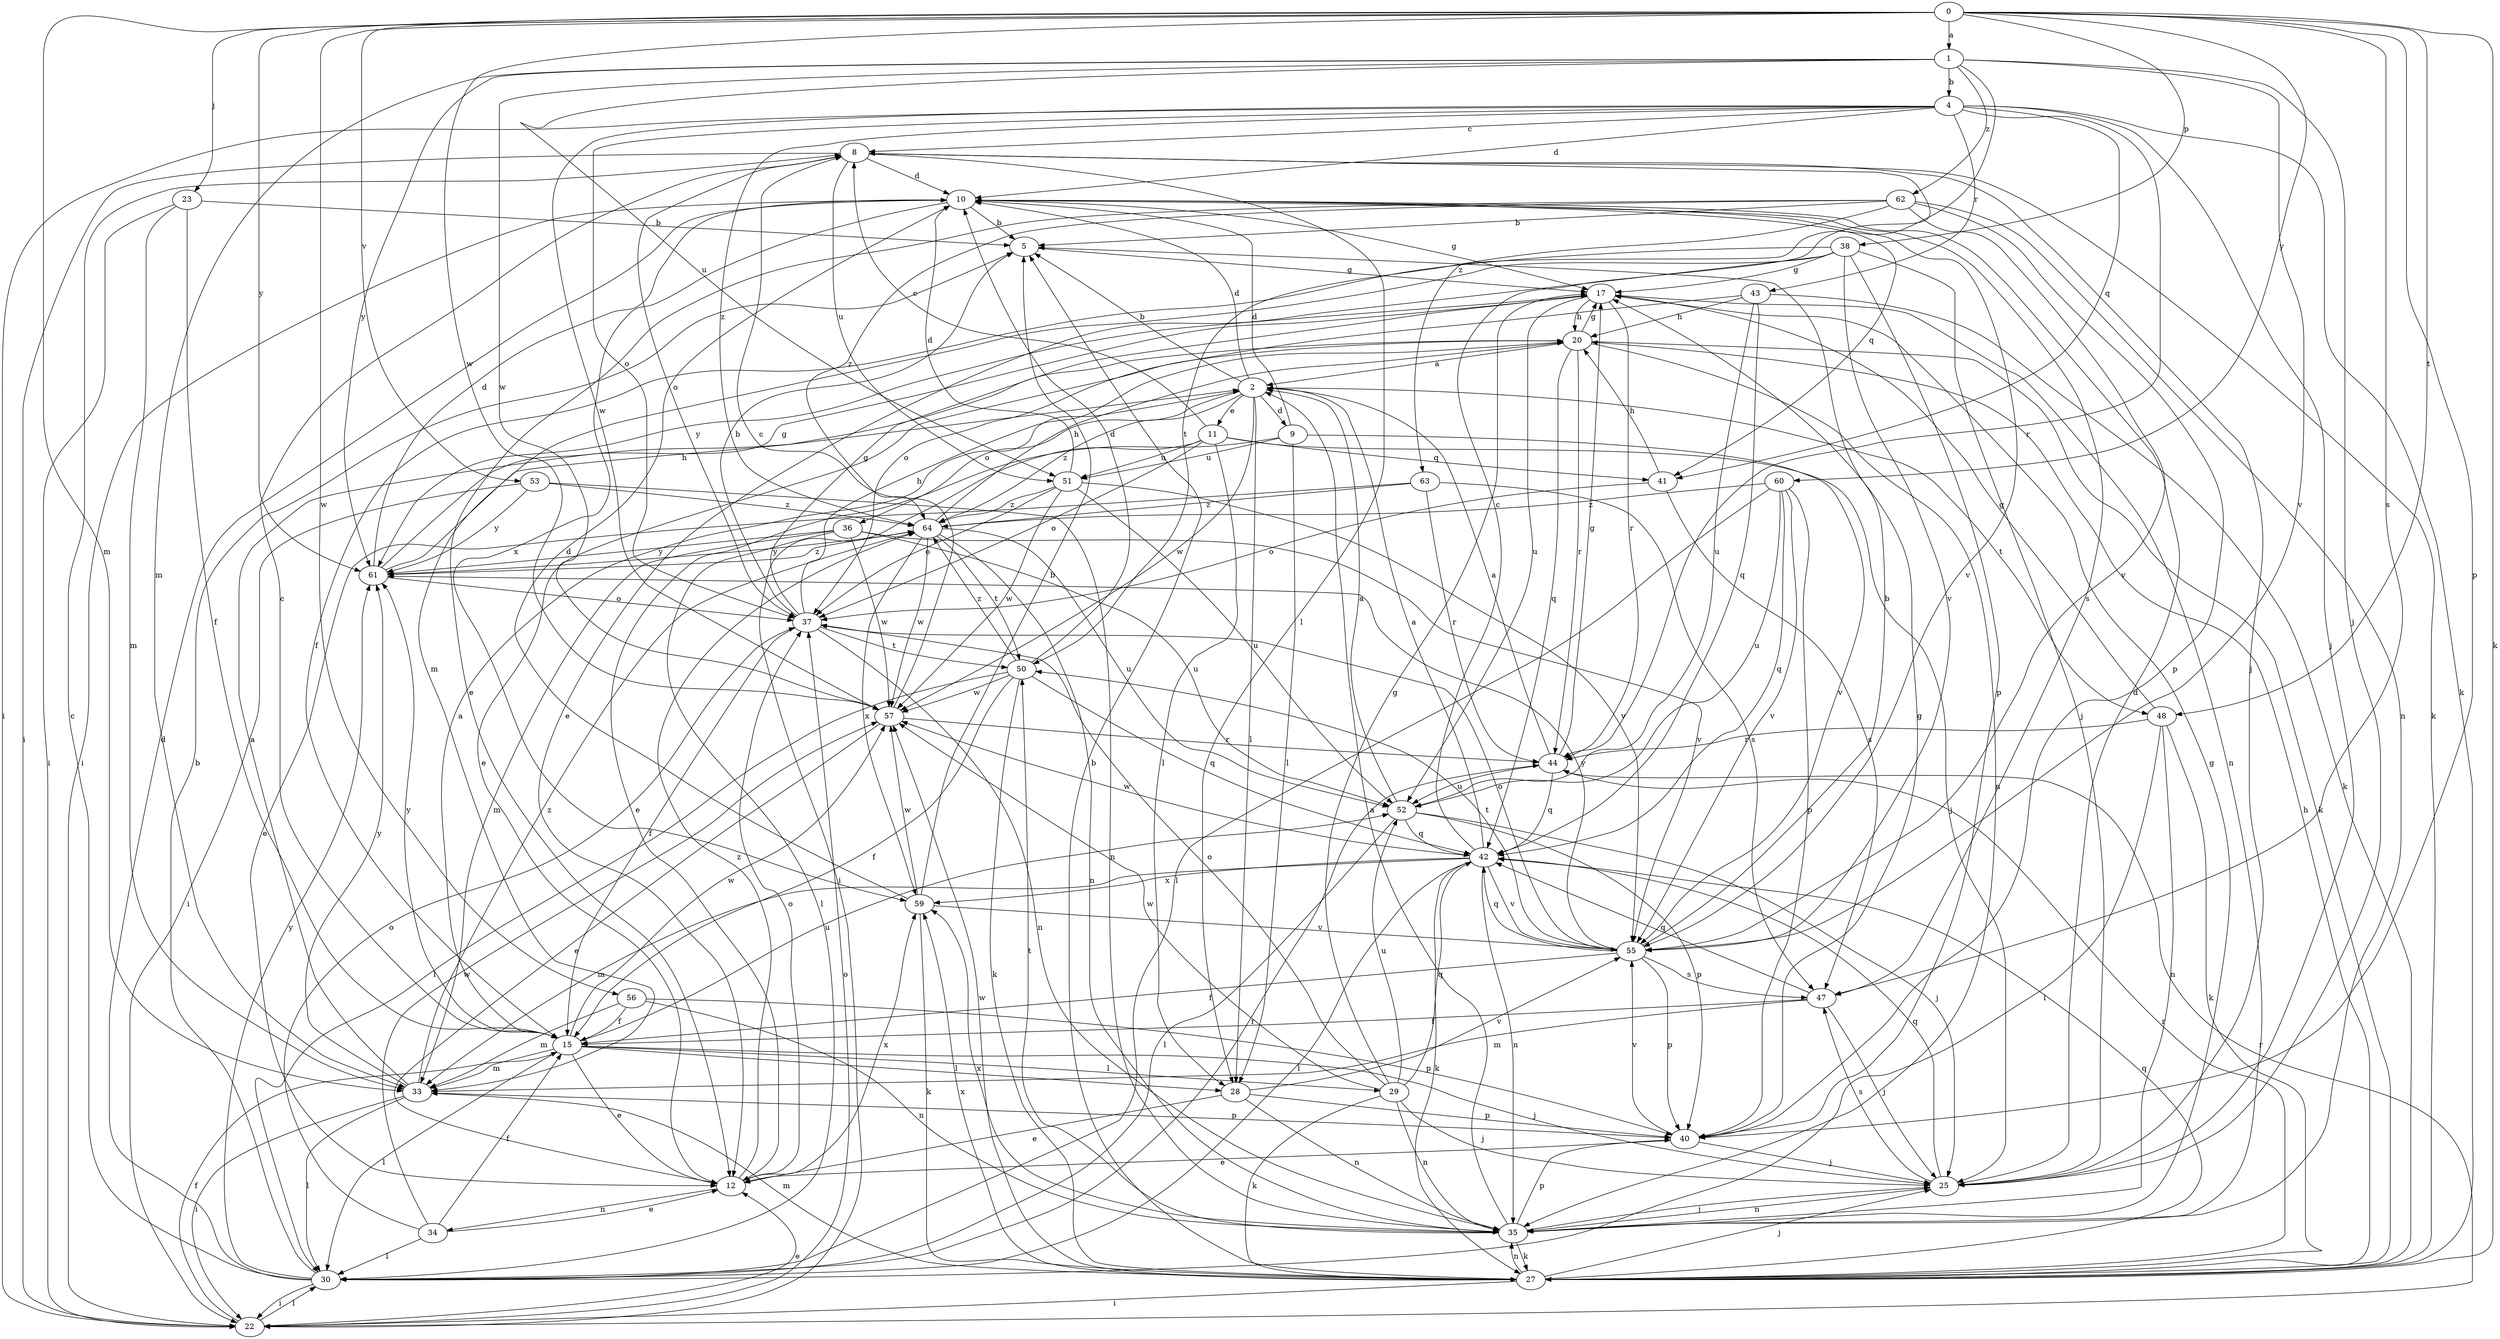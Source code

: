 strict digraph  {
0;
1;
2;
4;
5;
8;
9;
10;
11;
12;
15;
17;
20;
22;
23;
25;
27;
28;
29;
30;
33;
34;
35;
36;
37;
38;
40;
41;
42;
43;
44;
47;
48;
50;
51;
52;
53;
55;
56;
57;
59;
60;
61;
62;
63;
64;
0 -> 1  [label=a];
0 -> 23  [label=j];
0 -> 27  [label=k];
0 -> 33  [label=m];
0 -> 38  [label=p];
0 -> 40  [label=p];
0 -> 47  [label=s];
0 -> 48  [label=t];
0 -> 53  [label=v];
0 -> 56  [label=w];
0 -> 57  [label=w];
0 -> 60  [label=y];
0 -> 61  [label=y];
1 -> 4  [label=b];
1 -> 25  [label=j];
1 -> 33  [label=m];
1 -> 51  [label=u];
1 -> 55  [label=v];
1 -> 57  [label=w];
1 -> 61  [label=y];
1 -> 62  [label=z];
1 -> 63  [label=z];
2 -> 5  [label=b];
2 -> 9  [label=d];
2 -> 10  [label=d];
2 -> 11  [label=e];
2 -> 28  [label=l];
2 -> 36  [label=o];
2 -> 48  [label=t];
2 -> 57  [label=w];
2 -> 64  [label=z];
4 -> 8  [label=c];
4 -> 10  [label=d];
4 -> 22  [label=i];
4 -> 25  [label=j];
4 -> 27  [label=k];
4 -> 37  [label=o];
4 -> 41  [label=q];
4 -> 43  [label=r];
4 -> 44  [label=r];
4 -> 57  [label=w];
4 -> 64  [label=z];
5 -> 17  [label=g];
8 -> 10  [label=d];
8 -> 22  [label=i];
8 -> 25  [label=j];
8 -> 27  [label=k];
8 -> 28  [label=l];
8 -> 37  [label=o];
8 -> 51  [label=u];
9 -> 10  [label=d];
9 -> 12  [label=e];
9 -> 28  [label=l];
9 -> 51  [label=u];
9 -> 55  [label=v];
10 -> 5  [label=b];
10 -> 17  [label=g];
10 -> 22  [label=i];
10 -> 41  [label=q];
10 -> 47  [label=s];
10 -> 55  [label=v];
10 -> 59  [label=x];
11 -> 8  [label=c];
11 -> 22  [label=i];
11 -> 25  [label=j];
11 -> 28  [label=l];
11 -> 37  [label=o];
11 -> 41  [label=q];
11 -> 51  [label=u];
12 -> 34  [label=n];
12 -> 37  [label=o];
12 -> 59  [label=x];
12 -> 64  [label=z];
15 -> 2  [label=a];
15 -> 8  [label=c];
15 -> 12  [label=e];
15 -> 25  [label=j];
15 -> 28  [label=l];
15 -> 29  [label=l];
15 -> 30  [label=l];
15 -> 33  [label=m];
15 -> 52  [label=u];
15 -> 57  [label=w];
15 -> 61  [label=y];
17 -> 20  [label=h];
17 -> 35  [label=n];
17 -> 44  [label=r];
17 -> 52  [label=u];
17 -> 61  [label=y];
20 -> 2  [label=a];
20 -> 12  [label=e];
20 -> 17  [label=g];
20 -> 27  [label=k];
20 -> 35  [label=n];
20 -> 42  [label=q];
20 -> 44  [label=r];
22 -> 12  [label=e];
22 -> 15  [label=f];
22 -> 30  [label=l];
22 -> 37  [label=o];
22 -> 44  [label=r];
23 -> 5  [label=b];
23 -> 15  [label=f];
23 -> 22  [label=i];
23 -> 33  [label=m];
25 -> 10  [label=d];
25 -> 35  [label=n];
25 -> 42  [label=q];
25 -> 47  [label=s];
27 -> 5  [label=b];
27 -> 20  [label=h];
27 -> 22  [label=i];
27 -> 25  [label=j];
27 -> 33  [label=m];
27 -> 35  [label=n];
27 -> 42  [label=q];
27 -> 44  [label=r];
27 -> 57  [label=w];
27 -> 59  [label=x];
28 -> 12  [label=e];
28 -> 35  [label=n];
28 -> 40  [label=p];
28 -> 55  [label=v];
29 -> 17  [label=g];
29 -> 25  [label=j];
29 -> 27  [label=k];
29 -> 35  [label=n];
29 -> 37  [label=o];
29 -> 42  [label=q];
29 -> 52  [label=u];
29 -> 57  [label=w];
30 -> 5  [label=b];
30 -> 8  [label=c];
30 -> 10  [label=d];
30 -> 22  [label=i];
30 -> 44  [label=r];
30 -> 61  [label=y];
33 -> 2  [label=a];
33 -> 22  [label=i];
33 -> 30  [label=l];
33 -> 40  [label=p];
33 -> 61  [label=y];
33 -> 64  [label=z];
34 -> 12  [label=e];
34 -> 15  [label=f];
34 -> 30  [label=l];
34 -> 37  [label=o];
34 -> 57  [label=w];
35 -> 2  [label=a];
35 -> 17  [label=g];
35 -> 25  [label=j];
35 -> 27  [label=k];
35 -> 40  [label=p];
35 -> 50  [label=t];
35 -> 59  [label=x];
36 -> 30  [label=l];
36 -> 33  [label=m];
36 -> 52  [label=u];
36 -> 55  [label=v];
36 -> 57  [label=w];
36 -> 61  [label=y];
37 -> 5  [label=b];
37 -> 15  [label=f];
37 -> 17  [label=g];
37 -> 20  [label=h];
37 -> 35  [label=n];
37 -> 50  [label=t];
38 -> 12  [label=e];
38 -> 15  [label=f];
38 -> 17  [label=g];
38 -> 25  [label=j];
38 -> 33  [label=m];
38 -> 40  [label=p];
38 -> 55  [label=v];
40 -> 12  [label=e];
40 -> 17  [label=g];
40 -> 25  [label=j];
40 -> 55  [label=v];
41 -> 20  [label=h];
41 -> 37  [label=o];
41 -> 47  [label=s];
42 -> 2  [label=a];
42 -> 8  [label=c];
42 -> 27  [label=k];
42 -> 30  [label=l];
42 -> 33  [label=m];
42 -> 35  [label=n];
42 -> 55  [label=v];
42 -> 57  [label=w];
42 -> 59  [label=x];
43 -> 20  [label=h];
43 -> 27  [label=k];
43 -> 37  [label=o];
43 -> 42  [label=q];
43 -> 52  [label=u];
44 -> 2  [label=a];
44 -> 17  [label=g];
44 -> 42  [label=q];
44 -> 52  [label=u];
47 -> 15  [label=f];
47 -> 25  [label=j];
47 -> 33  [label=m];
47 -> 42  [label=q];
48 -> 17  [label=g];
48 -> 27  [label=k];
48 -> 30  [label=l];
48 -> 35  [label=n];
48 -> 44  [label=r];
50 -> 10  [label=d];
50 -> 15  [label=f];
50 -> 27  [label=k];
50 -> 30  [label=l];
50 -> 42  [label=q];
50 -> 57  [label=w];
50 -> 64  [label=z];
51 -> 10  [label=d];
51 -> 37  [label=o];
51 -> 52  [label=u];
51 -> 55  [label=v];
51 -> 57  [label=w];
51 -> 64  [label=z];
52 -> 2  [label=a];
52 -> 25  [label=j];
52 -> 30  [label=l];
52 -> 40  [label=p];
52 -> 42  [label=q];
53 -> 22  [label=i];
53 -> 35  [label=n];
53 -> 61  [label=y];
53 -> 64  [label=z];
55 -> 5  [label=b];
55 -> 15  [label=f];
55 -> 37  [label=o];
55 -> 40  [label=p];
55 -> 42  [label=q];
55 -> 47  [label=s];
55 -> 50  [label=t];
55 -> 61  [label=y];
56 -> 15  [label=f];
56 -> 33  [label=m];
56 -> 35  [label=n];
56 -> 40  [label=p];
57 -> 8  [label=c];
57 -> 12  [label=e];
57 -> 44  [label=r];
59 -> 5  [label=b];
59 -> 10  [label=d];
59 -> 27  [label=k];
59 -> 55  [label=v];
59 -> 57  [label=w];
60 -> 30  [label=l];
60 -> 40  [label=p];
60 -> 42  [label=q];
60 -> 52  [label=u];
60 -> 55  [label=v];
60 -> 64  [label=z];
61 -> 10  [label=d];
61 -> 17  [label=g];
61 -> 20  [label=h];
61 -> 37  [label=o];
61 -> 64  [label=z];
62 -> 5  [label=b];
62 -> 12  [label=e];
62 -> 35  [label=n];
62 -> 40  [label=p];
62 -> 50  [label=t];
62 -> 55  [label=v];
62 -> 64  [label=z];
63 -> 12  [label=e];
63 -> 44  [label=r];
63 -> 47  [label=s];
63 -> 64  [label=z];
64 -> 20  [label=h];
64 -> 35  [label=n];
64 -> 50  [label=t];
64 -> 52  [label=u];
64 -> 57  [label=w];
64 -> 59  [label=x];
64 -> 61  [label=y];
}
